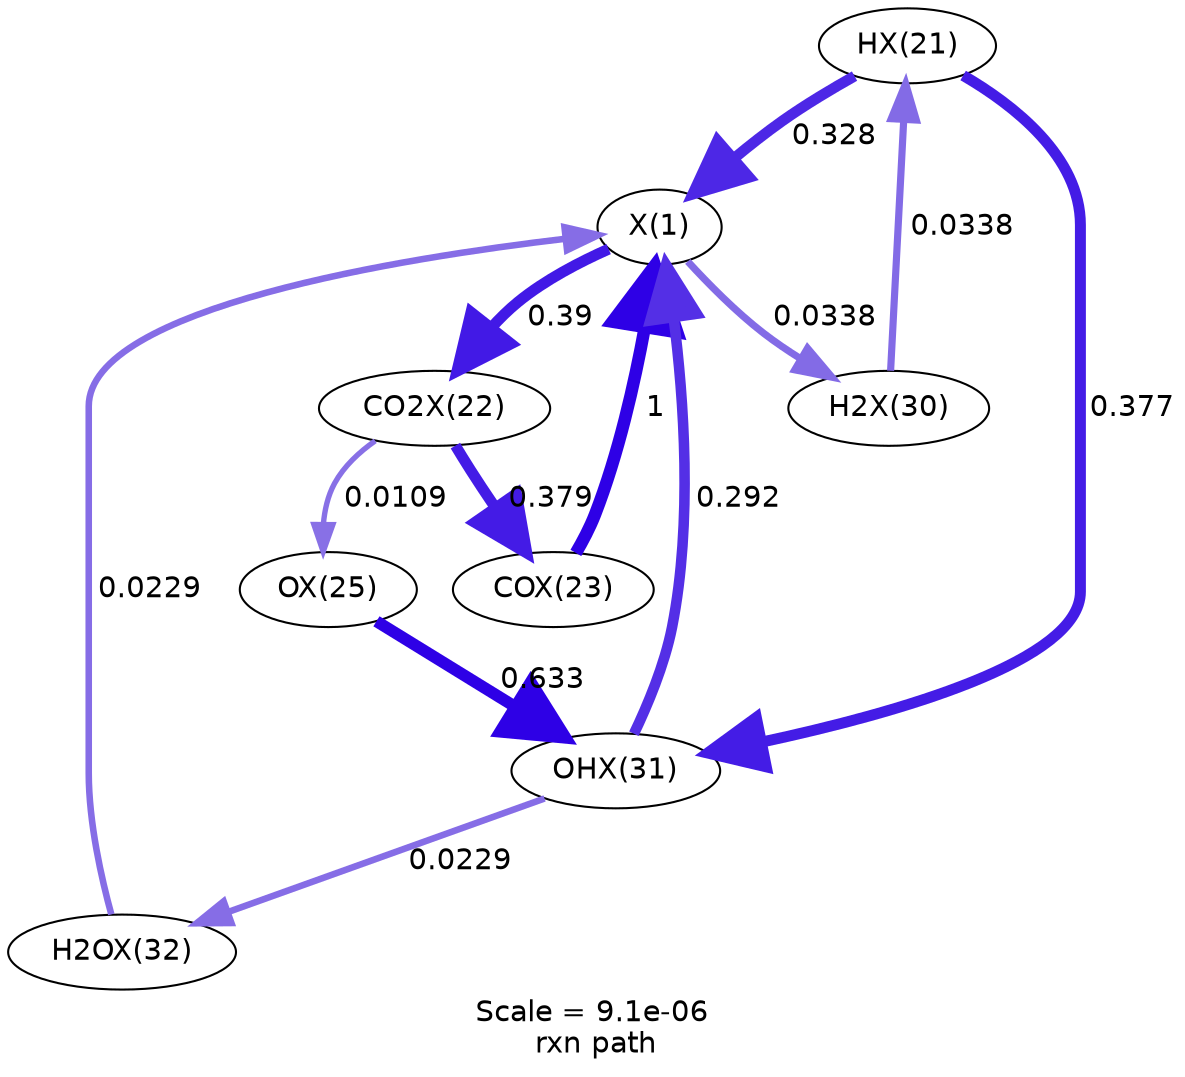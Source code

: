 digraph reaction_paths {
center=1;
s1 -> s0[fontname="Helvetica", penwidth=5.16, arrowsize=2.58, color="0.7, 0.828, 0.9"
, label=" 0.328"];
s0 -> s2[fontname="Helvetica", penwidth=5.29, arrowsize=2.64, color="0.7, 0.89, 0.9"
, label=" 0.39"];
s3 -> s0[fontname="Helvetica", penwidth=6, arrowsize=3, color="0.7, 1.5, 0.9"
, label=" 1"];
s11 -> s0[fontname="Helvetica", penwidth=5.07, arrowsize=2.54, color="0.7, 0.792, 0.9"
, label=" 0.292"];
s12 -> s0[fontname="Helvetica", penwidth=3.15, arrowsize=1.58, color="0.7, 0.523, 0.9"
, label=" 0.0229"];
s0 -> s10[fontname="Helvetica", penwidth=3.44, arrowsize=1.72, color="0.7, 0.534, 0.9"
, label=" 0.0338"];
s1 -> s11[fontname="Helvetica", penwidth=5.26, arrowsize=2.63, color="0.7, 0.877, 0.9"
, label=" 0.377"];
s10 -> s1[fontname="Helvetica", penwidth=3.44, arrowsize=1.72, color="0.7, 0.534, 0.9"
, label=" 0.0338"];
s2 -> s3[fontname="Helvetica", penwidth=5.27, arrowsize=2.63, color="0.7, 0.879, 0.9"
, label=" 0.379"];
s2 -> s5[fontname="Helvetica", penwidth=2.59, arrowsize=1.3, color="0.7, 0.511, 0.9"
, label=" 0.0109"];
s5 -> s11[fontname="Helvetica", penwidth=5.65, arrowsize=2.83, color="0.7, 1.13, 0.9"
, label=" 0.633"];
s11 -> s12[fontname="Helvetica", penwidth=3.15, arrowsize=1.58, color="0.7, 0.523, 0.9"
, label=" 0.0229"];
s0 [ fontname="Helvetica", label="X(1)"];
s1 [ fontname="Helvetica", label="HX(21)"];
s2 [ fontname="Helvetica", label="CO2X(22)"];
s3 [ fontname="Helvetica", label="COX(23)"];
s5 [ fontname="Helvetica", label="OX(25)"];
s10 [ fontname="Helvetica", label="H2X(30)"];
s11 [ fontname="Helvetica", label="OHX(31)"];
s12 [ fontname="Helvetica", label="H2OX(32)"];
 label = "Scale = 9.1e-06\l rxn path";
 fontname = "Helvetica";
}
